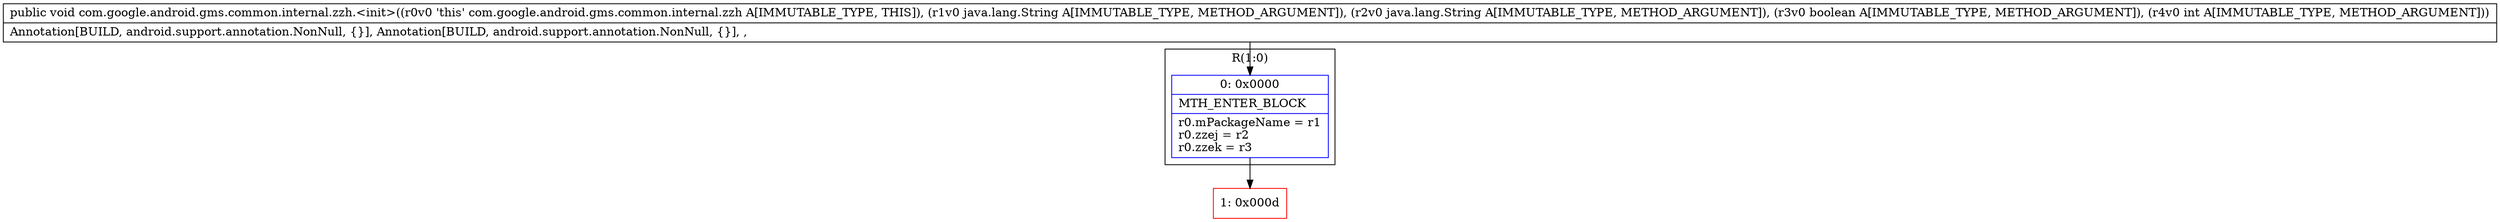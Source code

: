 digraph "CFG forcom.google.android.gms.common.internal.zzh.\<init\>(Ljava\/lang\/String;Ljava\/lang\/String;ZI)V" {
subgraph cluster_Region_464077229 {
label = "R(1:0)";
node [shape=record,color=blue];
Node_0 [shape=record,label="{0\:\ 0x0000|MTH_ENTER_BLOCK\l|r0.mPackageName = r1\lr0.zzej = r2\lr0.zzek = r3\l}"];
}
Node_1 [shape=record,color=red,label="{1\:\ 0x000d}"];
MethodNode[shape=record,label="{public void com.google.android.gms.common.internal.zzh.\<init\>((r0v0 'this' com.google.android.gms.common.internal.zzh A[IMMUTABLE_TYPE, THIS]), (r1v0 java.lang.String A[IMMUTABLE_TYPE, METHOD_ARGUMENT]), (r2v0 java.lang.String A[IMMUTABLE_TYPE, METHOD_ARGUMENT]), (r3v0 boolean A[IMMUTABLE_TYPE, METHOD_ARGUMENT]), (r4v0 int A[IMMUTABLE_TYPE, METHOD_ARGUMENT]))  | Annotation[BUILD, android.support.annotation.NonNull, \{\}], Annotation[BUILD, android.support.annotation.NonNull, \{\}], , \l}"];
MethodNode -> Node_0;
Node_0 -> Node_1;
}

